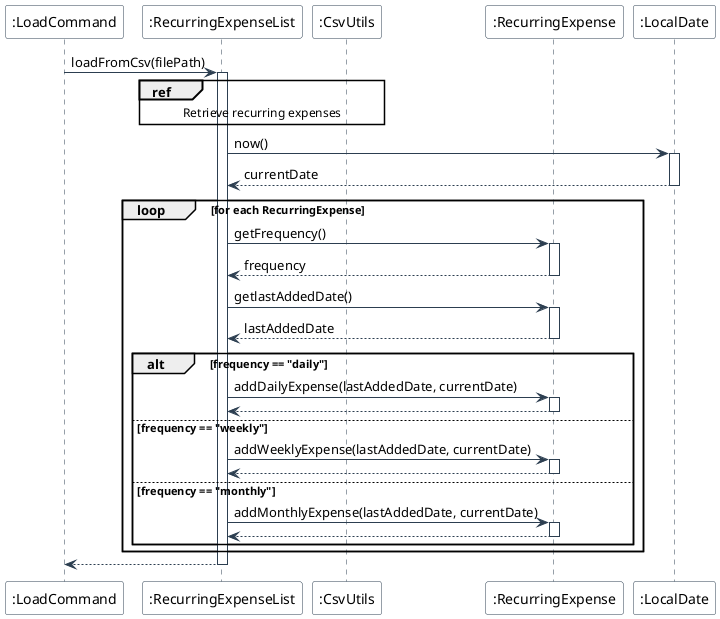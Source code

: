@startuml
skinparam backgroundColor #FFFFFF
skinparam sequence {
    ArrowColor #2C3E50
    LifeLineBorderColor #2C3E50
    ParticipantBorderColor #2C3E50
    ParticipantBackgroundColor #FFFFFF
}

participant ":LoadCommand" as LC
participant ":RecurringExpenseList" as REL
participant ":CsvUtils" as CSV
participant ":RecurringExpense" as RE
participant ":LocalDate" as LD

LC -> REL: loadFromCsv(filePath)
activate REL

ref over REL, CSV : Retrieve recurring expenses

REL -> LD: now()
activate LD
LD --> REL: currentDate
deactivate LD

loop for each RecurringExpense
    REL -> RE: getFrequency()
    activate RE
    RE --> REL: frequency
    deactivate RE
    
    REL -> RE: getlastAddedDate()
    activate RE
    RE --> REL: lastAddedDate
    deactivate RE
    
    alt frequency == "daily"
        REL -> RE: addDailyExpense(lastAddedDate, currentDate)
        activate RE
        RE --> REL
        deactivate RE
    else frequency == "weekly"
        REL -> RE: addWeeklyExpense(lastAddedDate, currentDate)
        activate RE
        RE --> REL
        deactivate RE
    else frequency == "monthly"
        REL -> RE: addMonthlyExpense(lastAddedDate, currentDate)
        activate RE
        RE --> REL
        deactivate RE
    end
end

REL --> LC
deactivate REL
@enduml